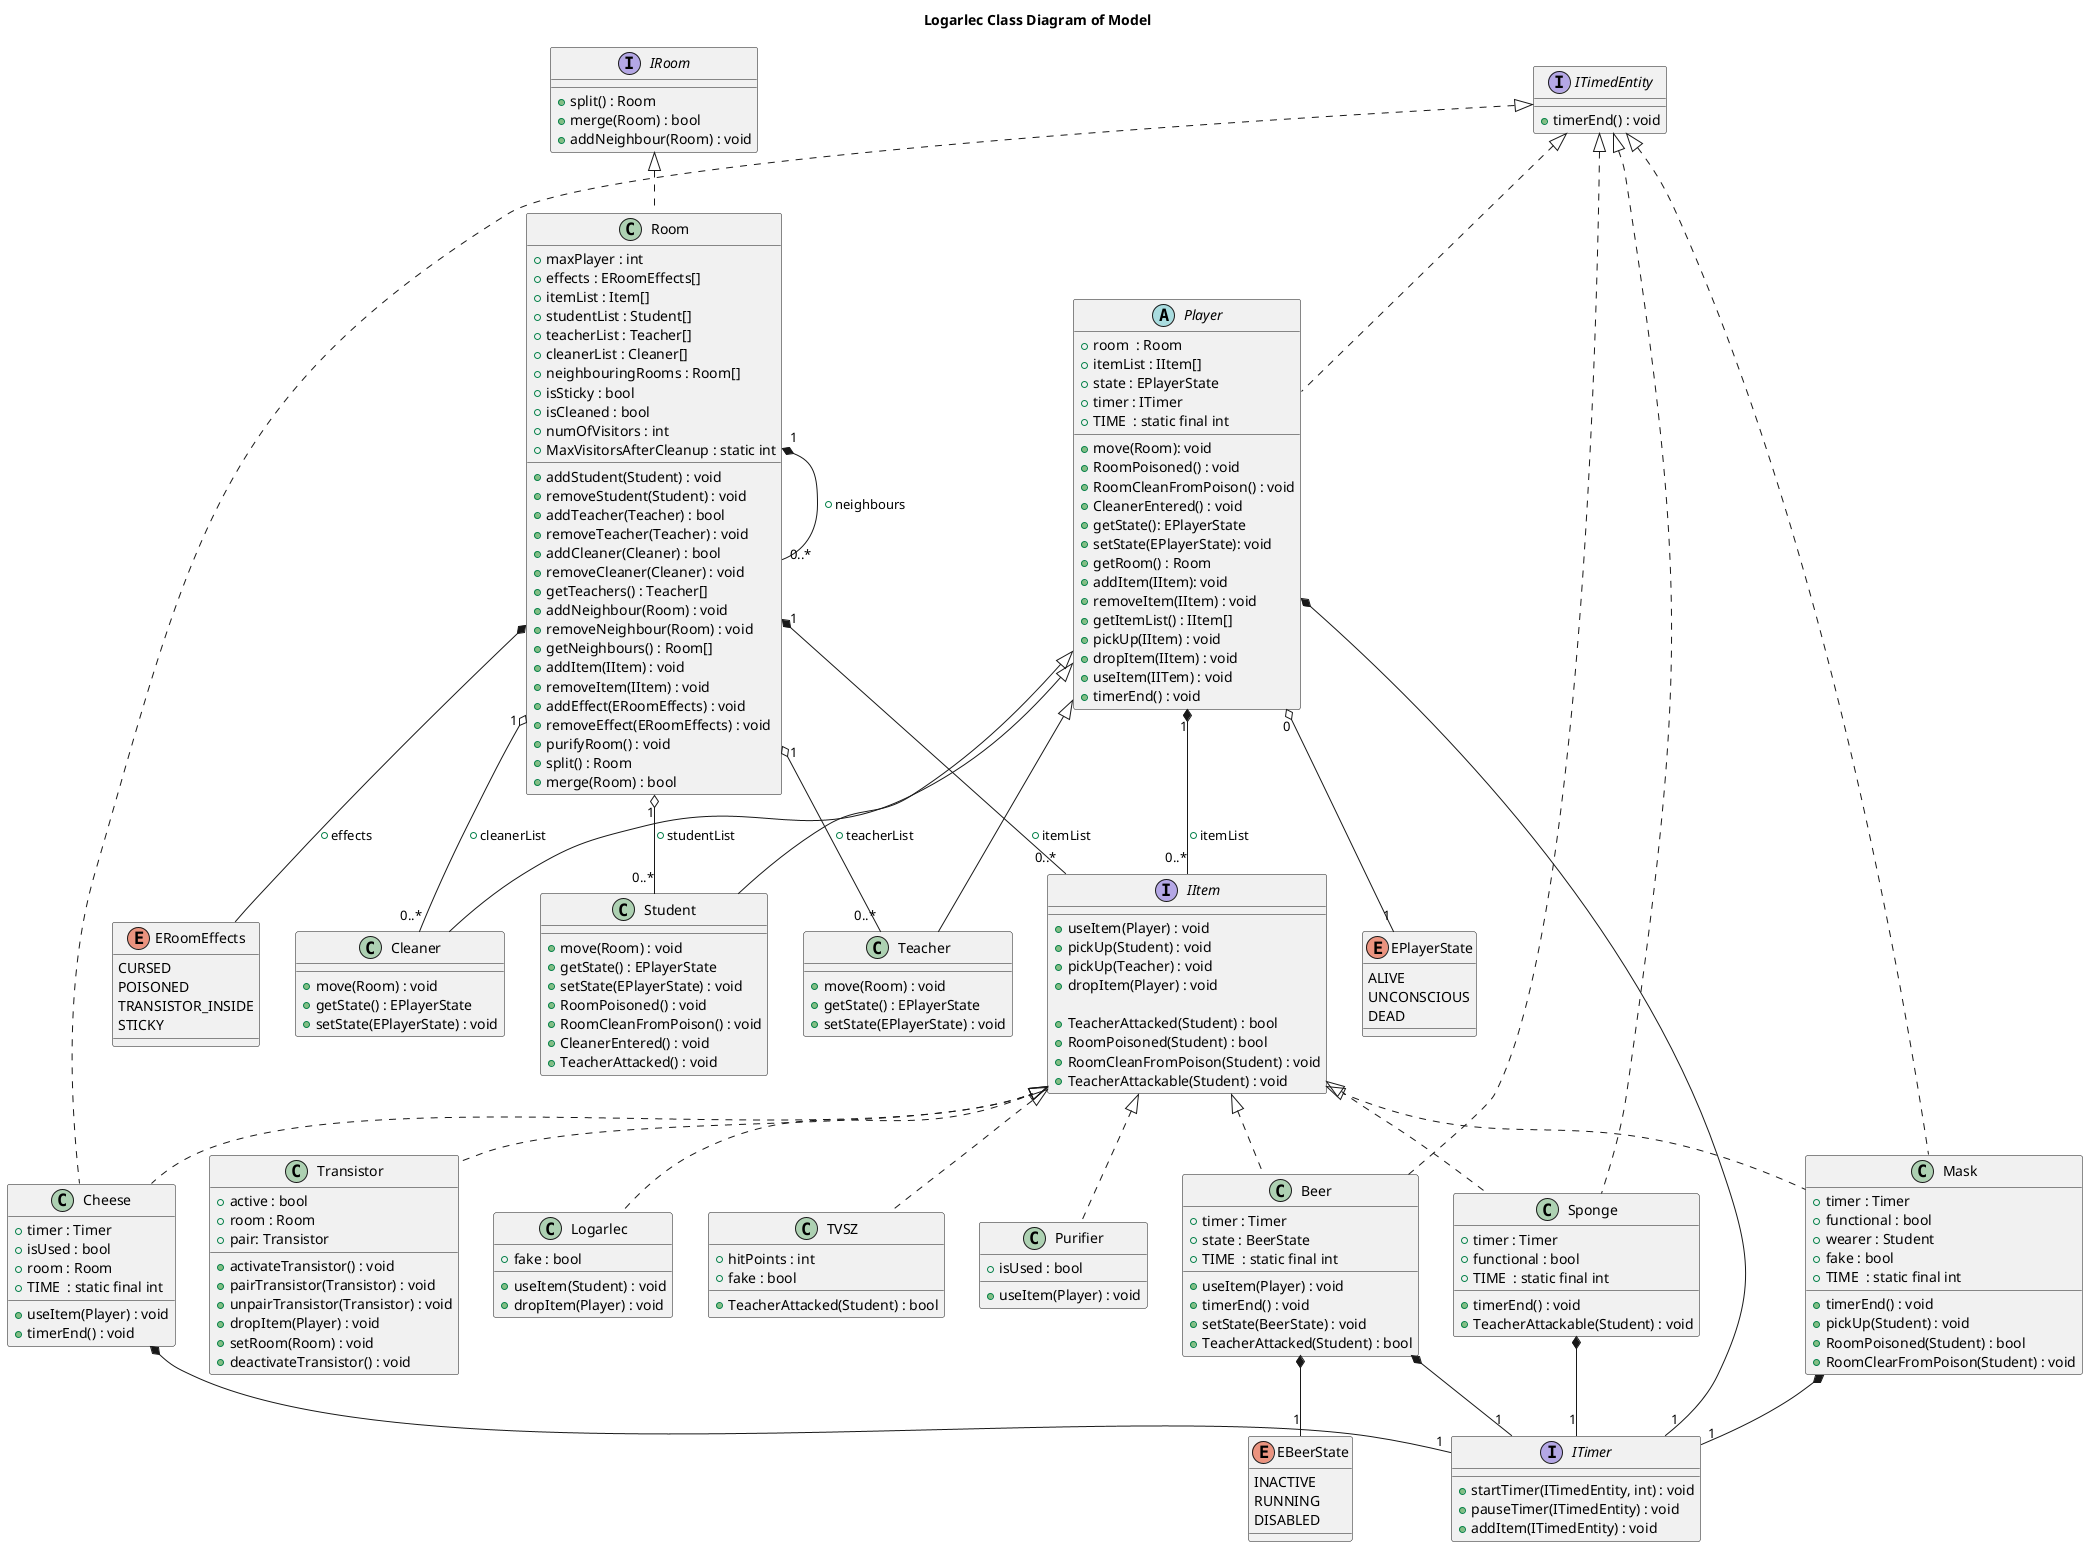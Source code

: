 @startuml UML

title Logarlec Class Diagram of Model

interface IRoom {
    + split() : Room
    + merge(Room) : bool
    + addNeighbour(Room) : void
}

class Room implements IRoom {
    + maxPlayer : int
    + effects : ERoomEffects[]
    + itemList : Item[]
    + studentList : Student[]
    + teacherList : Teacher[]
    + cleanerList : Cleaner[]
    + neighbouringRooms : Room[]
    + isSticky : bool
    + isCleaned : bool
    + numOfVisitors : int
    + MaxVisitorsAfterCleanup : static int

    + addStudent(Student) : void
    + removeStudent(Student) : void
    + addTeacher(Teacher) : bool
    + removeTeacher(Teacher) : void
    + addCleaner(Cleaner) : bool
    + removeCleaner(Cleaner) : void
    + getTeachers() : Teacher[]
    + addNeighbour(Room) : void
    + removeNeighbour(Room) : void
    + getNeighbours() : Room[]
    + addItem(IItem) : void
    + removeItem(IItem) : void
    + addEffect(ERoomEffects) : void
    + removeEffect(ERoomEffects) : void
    + purifyRoom() : void
    + split() : Room
    + merge(Room) : bool
}

Room "1" o-- "0..*" Student: + studentList
Room "1" o-- "0..*" Teacher: + teacherList
Room "1" o-- "0..*" Cleaner: + cleanerList
Room "1" *-- "0..*" Room: + neighbours
Room "1" *-- "0..*" IItem: + itemList
Room *-- ERoomEffects: + effects

enum EPlayerState {
    ALIVE
    UNCONSCIOUS
    DEAD
}

abstract class Player implements ITimedEntity {
    + room  : Room
    + itemList : IItem[]
    + state : EPlayerState
    + timer : ITimer
    + TIME  : static final int

    + move(Room): void
    + RoomPoisoned() : void
    + RoomCleanFromPoison() : void
    + CleanerEntered() : void
    + getState(): EPlayerState
    + setState(EPlayerState): void
    + getRoom() : Room
    + addItem(IItem): void
    + removeItem(IItem) : void
    + getItemList() : IItem[]
    + pickUp(IItem) : void
    + dropItem(IItem) : void
    + useItem(IITem) : void
    + timerEnd() : void
}

Player "0" o-- "1" EPlayerState
Player "1" *-- "0..*" IItem: + itemList
Player *--"1" ITimer

interface IItem {
    + useItem(Player) : void
    + pickUp(Student) : void
    + pickUp(Teacher) : void
    + dropItem(Player) : void 

    + TeacherAttacked(Student) : bool
    + RoomPoisoned(Student) : bool
    + RoomCleanFromPoison(Student) : void
    + TeacherAttackable(Student) : void
}

class Teacher extends Player {
    + move(Room) : void
    + getState() : EPlayerState
    + setState(EPlayerState) : void
}

class Student extends Player {
    + move(Room) : void
    + getState() : EPlayerState
    + setState(EPlayerState) : void
    + RoomPoisoned() : void
    + RoomCleanFromPoison() : void
    + CleanerEntered() : void
    + TeacherAttacked() : void
}

class Cleaner extends Player {
    + move(Room) : void
    + getState() : EPlayerState
    + setState(EPlayerState) : void
}

enum ERoomEffects {
    CURSED
    POISONED
    TRANSISTOR_INSIDE
    STICKY
}

interface ITimer {
    + startTimer(ITimedEntity, int) : void
    + pauseTimer(ITimedEntity) : void
    + addItem(ITimedEntity) : void
}

interface ITimedEntity {
    + timerEnd() : void
}

class TVSZ implements IItem {
    + hitPoints : int
    + fake : bool

    + TeacherAttacked(Student) : bool
}

class Transistor implements IItem {
    + active : bool
    + room : Room
    + pair: Transistor

    + activateTransistor() : void
    + pairTransistor(Transistor) : void
    + unpairTransistor(Transistor) : void
    + dropItem(Player) : void
    + setRoom(Room) : void
    + deactivateTransistor() : void
}

enum EBeerState {
    INACTIVE
    RUNNING
    DISABLED
}

class Beer implements IItem, ITimedEntity {
    + timer : Timer
    + state : BeerState
    + TIME  : static final int
    
    + useItem(Player) : void
    + timerEnd() : void
    + setState(BeerState) : void
    + TeacherAttacked(Student) : bool
}
Beer *-- "1" EBeerState
Beer *--"1" ITimer

class Mask implements IItem, ITimedEntity  {
    + timer : Timer
    + functional : bool
    + wearer : Student
    + fake : bool
    + TIME  : static final int

    + timerEnd() : void
    + pickUp(Student) : void
    + RoomPoisoned(Student) : bool
    + RoomClearFromPoison(Student) : void

}
Mask *--"1" ITimer

class Sponge implements IItem, ITimedEntity {
    + timer : Timer
    + functional : bool
    + TIME  : static final int

    + timerEnd() : void
    + TeacherAttackable(Student) : void
}
Sponge *--"1" ITimer

class Cheese implements IItem, ITimedEntity {
    + timer : Timer
    + isUsed : bool
    + room : Room
    + TIME  : static final int

    + useItem(Player) : void
    + timerEnd() : void
}
Cheese *--"1" ITimer

class Purifier implements IItem {
    + isUsed : bool

    + useItem(Player) : void
}

class Logarlec  implements IItem {
    + fake : bool

    + useItem(Student) : void
    + dropItem(Player) : void
}

@enduml
